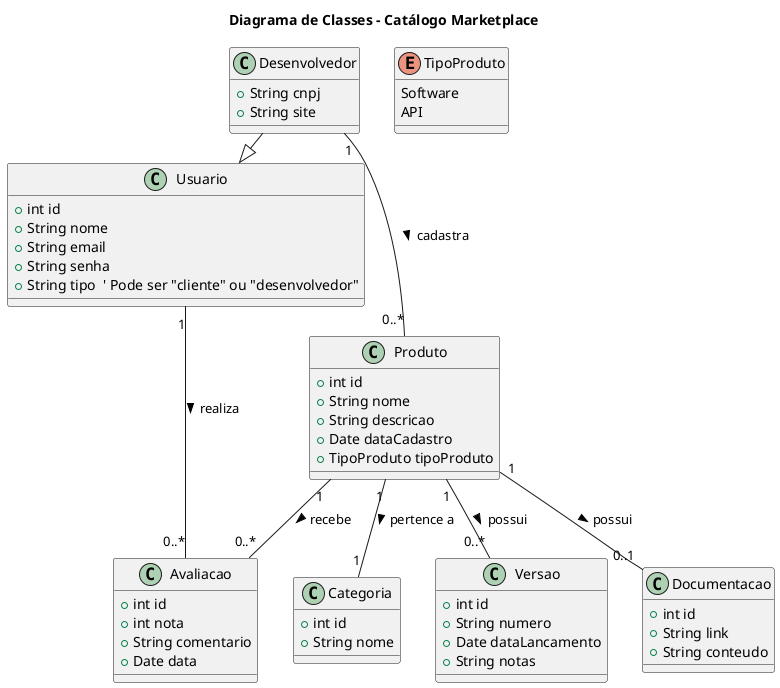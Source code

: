 @startuml Catalogo
title Diagrama de Classes - Catálogo Marketplace

class Usuario {
  +int id
  +String nome
  +String email
  +String senha
  +String tipo  ' Pode ser "cliente" ou "desenvolvedor"
}

class Desenvolvedor {
  +String cnpj
  +String site
}

Desenvolvedor -|> Usuario

class Produto {
  +int id
  +String nome
  +String descricao
  +Date dataCadastro
  +TipoProduto tipoProduto
}

class Categoria {
  +int id
  +String nome
}

class Versao {
  +int id
  +String numero
  +Date dataLancamento
  +String notas
}

class Avaliacao {
  +int id
  +int nota
  +String comentario
  +Date data
}

class Documentacao {
  +int id
  +String link
  +String conteudo
}

enum TipoProduto {
  Software
  API
}

' Relacionamentos

Desenvolvedor "1" -- "0..*" Produto : cadastra >
Produto "1" -- "1" Categoria : pertence a >
Produto "1" -- "0..*" Versao : possui >
Produto "1" -- "0..*" Avaliacao : recebe >
Produto "1" -- "0..1" Documentacao : possui >

Usuario "1" -- "0..*" Avaliacao : realiza >

@enduml
